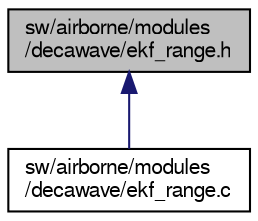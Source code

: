 digraph "sw/airborne/modules/decawave/ekf_range.h"
{
  edge [fontname="FreeSans",fontsize="10",labelfontname="FreeSans",labelfontsize="10"];
  node [fontname="FreeSans",fontsize="10",shape=record];
  Node1 [label="sw/airborne/modules\l/decawave/ekf_range.h",height=0.2,width=0.4,color="black", fillcolor="grey75", style="filled", fontcolor="black"];
  Node1 -> Node2 [dir="back",color="midnightblue",fontsize="10",style="solid",fontname="FreeSans"];
  Node2 [label="sw/airborne/modules\l/decawave/ekf_range.c",height=0.2,width=0.4,color="black", fillcolor="white", style="filled",URL="$ekf__range_8c.html"];
}
